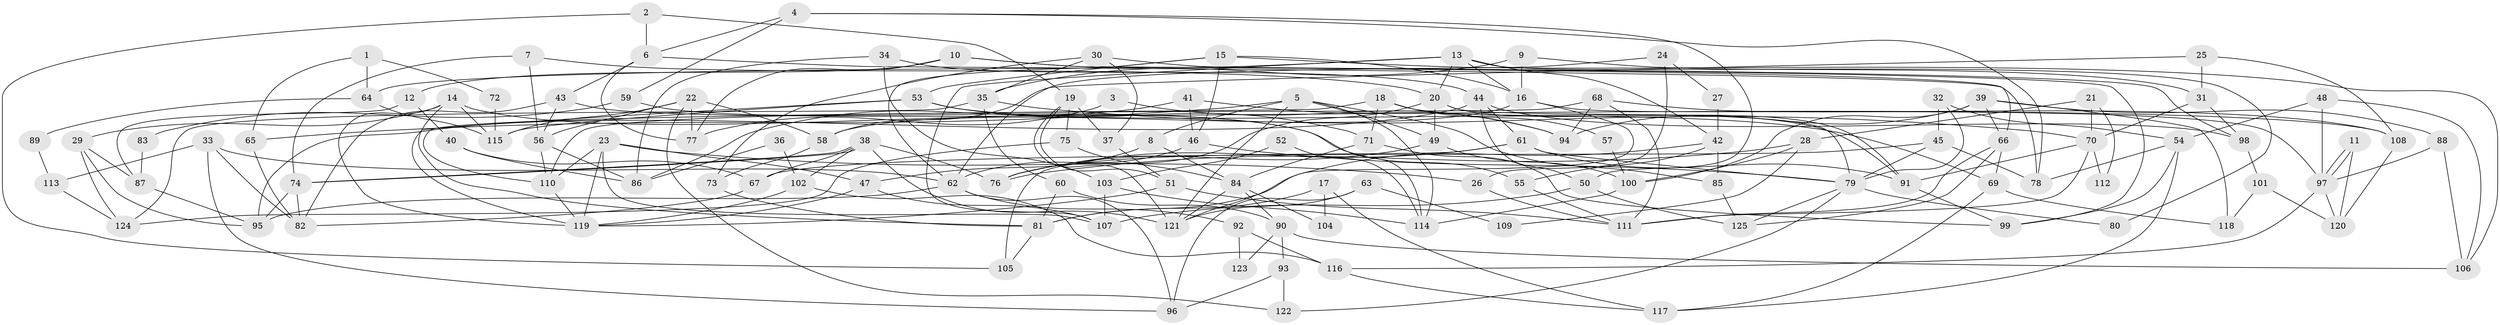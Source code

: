 // Generated by graph-tools (version 1.1) at 2025/50/03/09/25 03:50:06]
// undirected, 125 vertices, 250 edges
graph export_dot {
graph [start="1"]
  node [color=gray90,style=filled];
  1;
  2;
  3;
  4;
  5;
  6;
  7;
  8;
  9;
  10;
  11;
  12;
  13;
  14;
  15;
  16;
  17;
  18;
  19;
  20;
  21;
  22;
  23;
  24;
  25;
  26;
  27;
  28;
  29;
  30;
  31;
  32;
  33;
  34;
  35;
  36;
  37;
  38;
  39;
  40;
  41;
  42;
  43;
  44;
  45;
  46;
  47;
  48;
  49;
  50;
  51;
  52;
  53;
  54;
  55;
  56;
  57;
  58;
  59;
  60;
  61;
  62;
  63;
  64;
  65;
  66;
  67;
  68;
  69;
  70;
  71;
  72;
  73;
  74;
  75;
  76;
  77;
  78;
  79;
  80;
  81;
  82;
  83;
  84;
  85;
  86;
  87;
  88;
  89;
  90;
  91;
  92;
  93;
  94;
  95;
  96;
  97;
  98;
  99;
  100;
  101;
  102;
  103;
  104;
  105;
  106;
  107;
  108;
  109;
  110;
  111;
  112;
  113;
  114;
  115;
  116;
  117;
  118;
  119;
  120;
  121;
  122;
  123;
  124;
  125;
  1 -- 64;
  1 -- 65;
  1 -- 72;
  2 -- 19;
  2 -- 6;
  2 -- 105;
  3 -- 94;
  3 -- 77;
  4 -- 78;
  4 -- 6;
  4 -- 50;
  4 -- 59;
  5 -- 121;
  5 -- 8;
  5 -- 49;
  5 -- 65;
  5 -- 85;
  5 -- 114;
  6 -- 78;
  6 -- 43;
  6 -- 77;
  7 -- 20;
  7 -- 74;
  7 -- 56;
  8 -- 47;
  8 -- 84;
  9 -- 16;
  9 -- 35;
  9 -- 31;
  10 -- 12;
  10 -- 77;
  10 -- 66;
  10 -- 99;
  11 -- 120;
  11 -- 97;
  11 -- 97;
  12 -- 87;
  12 -- 40;
  13 -- 16;
  13 -- 107;
  13 -- 20;
  13 -- 42;
  13 -- 64;
  13 -- 80;
  14 -- 119;
  14 -- 29;
  14 -- 55;
  14 -- 81;
  14 -- 115;
  15 -- 106;
  15 -- 53;
  15 -- 16;
  15 -- 46;
  15 -- 62;
  16 -- 58;
  16 -- 97;
  16 -- 121;
  17 -- 81;
  17 -- 117;
  17 -- 104;
  18 -- 110;
  18 -- 91;
  18 -- 57;
  18 -- 71;
  19 -- 51;
  19 -- 121;
  19 -- 37;
  19 -- 75;
  20 -- 49;
  20 -- 76;
  20 -- 79;
  20 -- 91;
  21 -- 70;
  21 -- 28;
  21 -- 112;
  22 -- 56;
  22 -- 122;
  22 -- 58;
  22 -- 77;
  22 -- 115;
  23 -- 107;
  23 -- 110;
  23 -- 26;
  23 -- 47;
  23 -- 119;
  24 -- 26;
  24 -- 62;
  24 -- 27;
  25 -- 31;
  25 -- 58;
  25 -- 108;
  26 -- 111;
  27 -- 42;
  28 -- 100;
  28 -- 76;
  28 -- 109;
  29 -- 124;
  29 -- 95;
  29 -- 87;
  30 -- 98;
  30 -- 37;
  30 -- 35;
  30 -- 73;
  31 -- 70;
  31 -- 98;
  32 -- 79;
  32 -- 54;
  32 -- 45;
  33 -- 82;
  33 -- 62;
  33 -- 96;
  33 -- 113;
  34 -- 44;
  34 -- 86;
  34 -- 103;
  35 -- 70;
  35 -- 60;
  35 -- 124;
  36 -- 86;
  36 -- 102;
  37 -- 51;
  38 -- 76;
  38 -- 74;
  38 -- 74;
  38 -- 67;
  38 -- 102;
  38 -- 121;
  39 -- 66;
  39 -- 100;
  39 -- 88;
  39 -- 94;
  39 -- 118;
  40 -- 86;
  40 -- 67;
  41 -- 46;
  41 -- 94;
  41 -- 86;
  42 -- 81;
  42 -- 55;
  42 -- 85;
  43 -- 56;
  43 -- 82;
  43 -- 108;
  44 -- 98;
  44 -- 50;
  44 -- 61;
  44 -- 95;
  45 -- 79;
  45 -- 67;
  45 -- 78;
  46 -- 79;
  46 -- 62;
  47 -- 119;
  47 -- 107;
  48 -- 97;
  48 -- 106;
  48 -- 54;
  49 -- 76;
  49 -- 100;
  50 -- 125;
  50 -- 107;
  51 -- 119;
  51 -- 111;
  52 -- 103;
  52 -- 114;
  53 -- 115;
  53 -- 71;
  53 -- 69;
  53 -- 119;
  54 -- 99;
  54 -- 78;
  54 -- 117;
  55 -- 111;
  56 -- 110;
  56 -- 86;
  57 -- 100;
  58 -- 73;
  59 -- 114;
  59 -- 83;
  60 -- 81;
  60 -- 90;
  61 -- 79;
  61 -- 76;
  61 -- 91;
  61 -- 105;
  62 -- 92;
  62 -- 95;
  62 -- 96;
  63 -- 121;
  63 -- 96;
  63 -- 109;
  64 -- 115;
  64 -- 89;
  65 -- 82;
  66 -- 69;
  66 -- 111;
  66 -- 125;
  67 -- 82;
  68 -- 108;
  68 -- 111;
  68 -- 94;
  68 -- 110;
  69 -- 117;
  69 -- 118;
  70 -- 91;
  70 -- 111;
  70 -- 112;
  71 -- 99;
  71 -- 84;
  72 -- 115;
  73 -- 81;
  74 -- 95;
  74 -- 82;
  75 -- 84;
  75 -- 124;
  79 -- 125;
  79 -- 80;
  79 -- 122;
  81 -- 105;
  83 -- 87;
  84 -- 121;
  84 -- 90;
  84 -- 104;
  85 -- 125;
  87 -- 95;
  88 -- 97;
  88 -- 106;
  89 -- 113;
  90 -- 93;
  90 -- 106;
  90 -- 123;
  91 -- 99;
  92 -- 116;
  92 -- 123;
  93 -- 96;
  93 -- 122;
  97 -- 116;
  97 -- 120;
  98 -- 101;
  100 -- 114;
  101 -- 118;
  101 -- 120;
  102 -- 119;
  102 -- 116;
  103 -- 107;
  103 -- 114;
  108 -- 120;
  110 -- 119;
  113 -- 124;
  116 -- 117;
}
